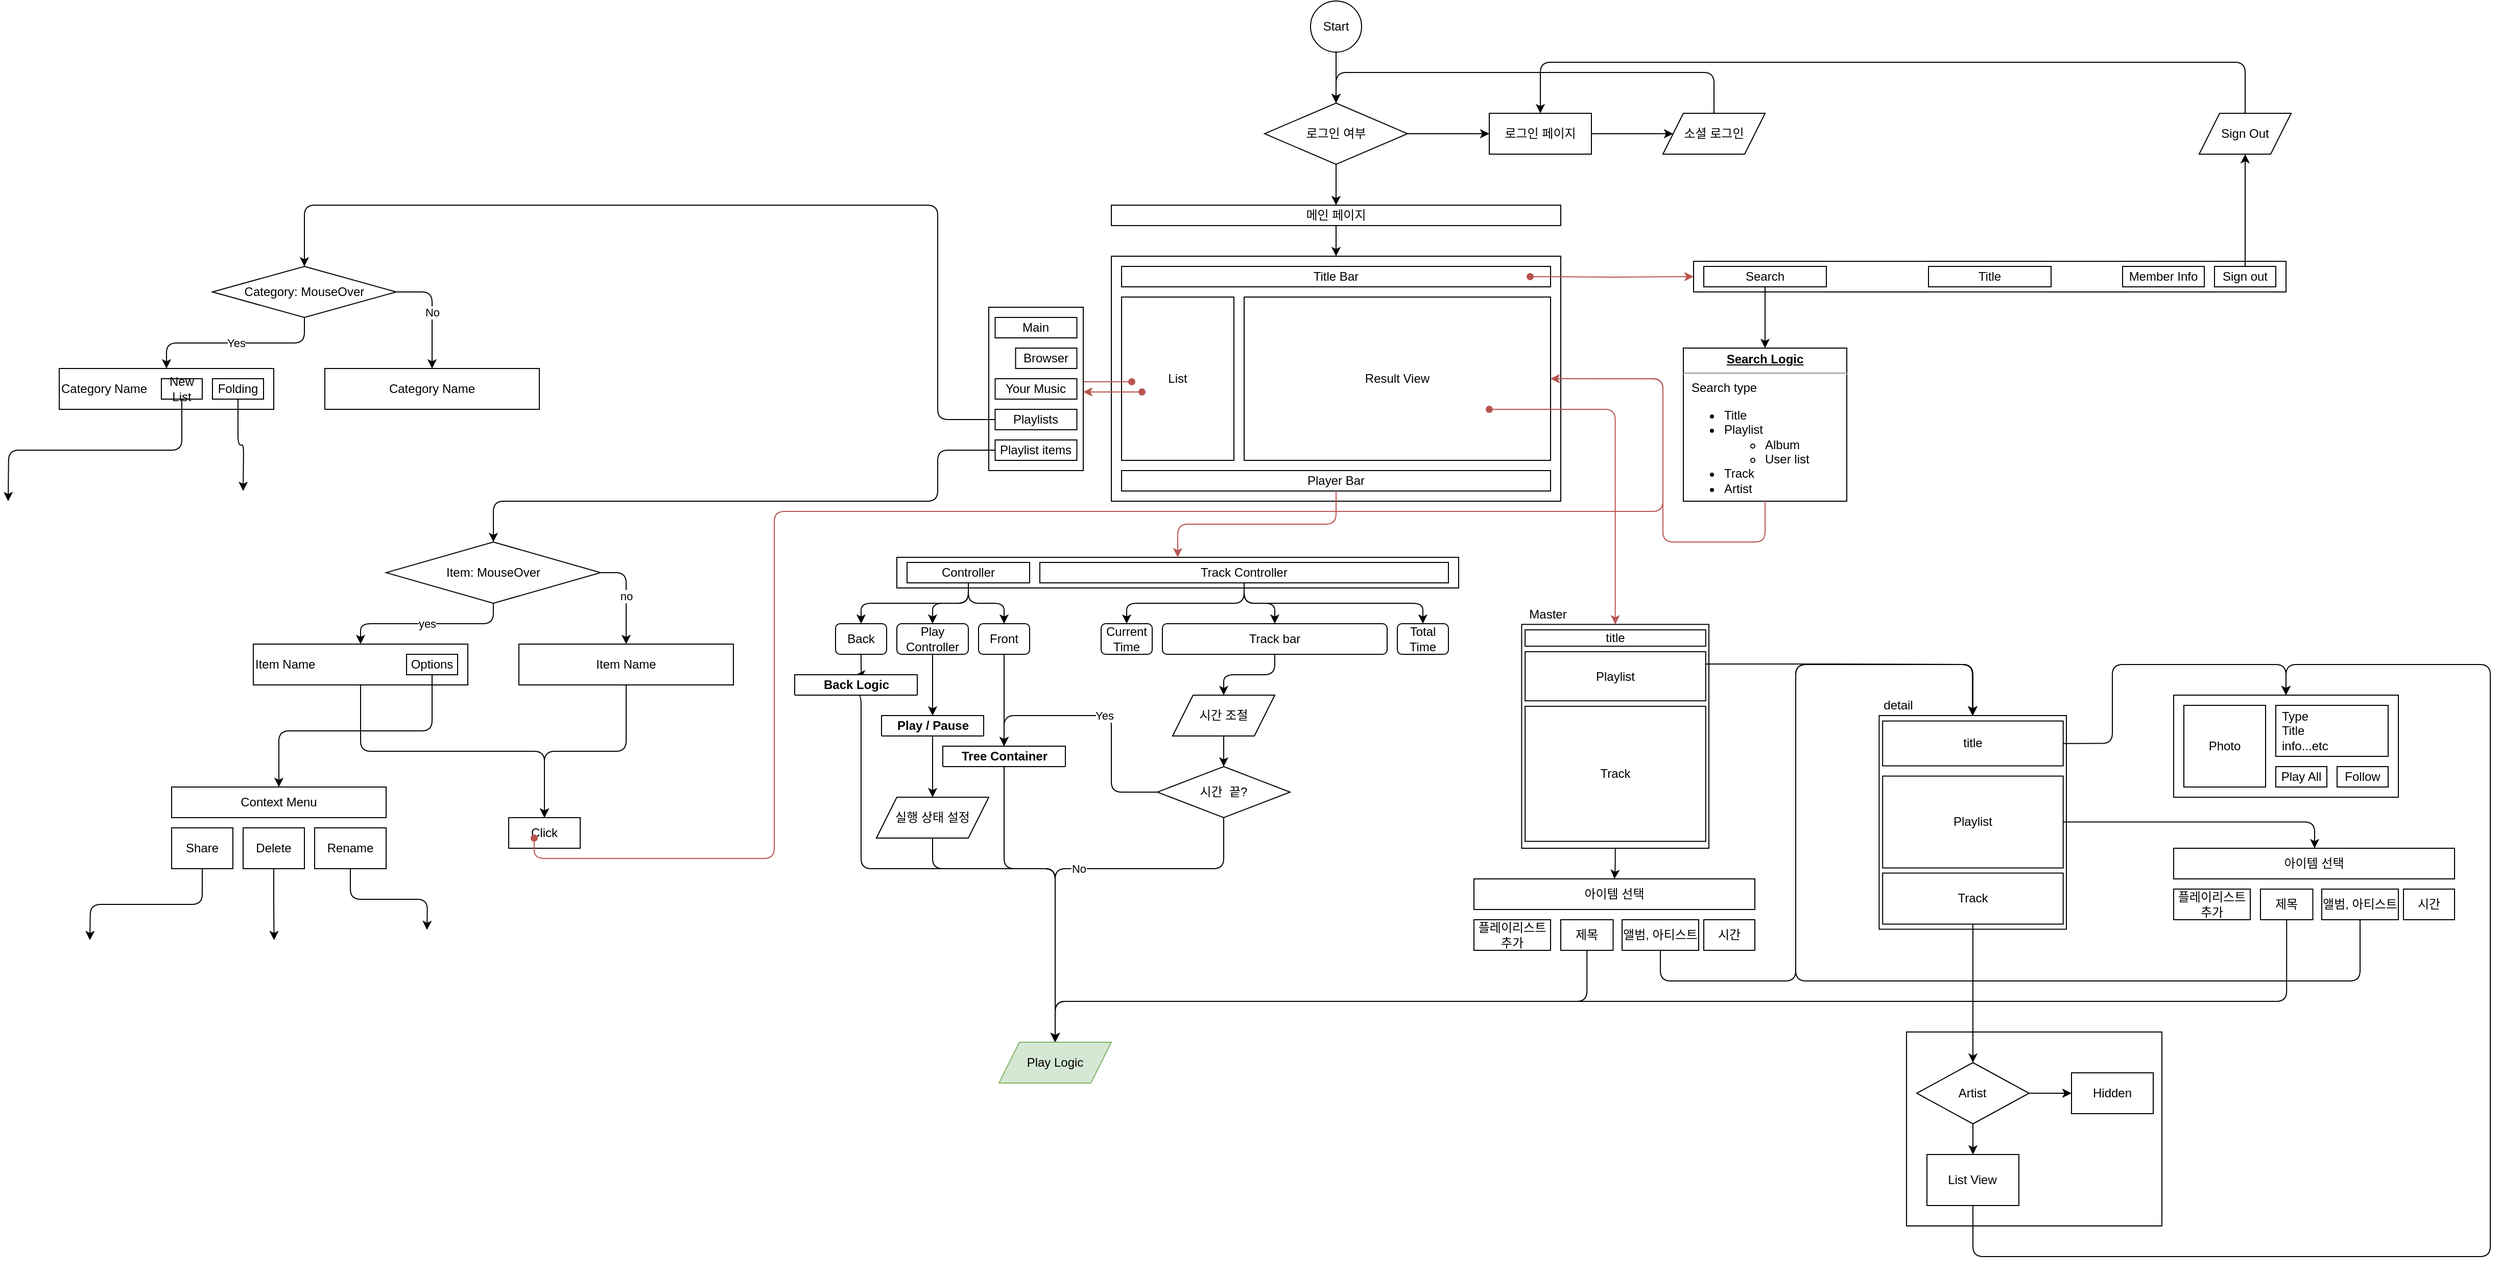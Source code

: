 <mxfile version="14.4.7" type="device"><diagram id="JPXVXQhIoLzRGJiNxMO3" name="Page-1"><mxGraphModel dx="2626" dy="825" grid="1" gridSize="10" guides="1" tooltips="1" connect="1" arrows="1" fold="1" page="1" pageScale="1" pageWidth="1200" pageHeight="1600" math="0" shadow="0"><root><mxCell id="0"/><mxCell id="1" value="Base" style="locked=1;" parent="0"/><mxCell id="NRUyum9-wbXjrjiuYs28-4" style="edgeStyle=orthogonalEdgeStyle;rounded=0;orthogonalLoop=1;jettySize=auto;html=1;exitX=0.5;exitY=1;exitDx=0;exitDy=0;" parent="1" source="NRUyum9-wbXjrjiuYs28-1" target="NRUyum9-wbXjrjiuYs28-3" edge="1"><mxGeometry relative="1" as="geometry"/></mxCell><mxCell id="NRUyum9-wbXjrjiuYs28-1" value="Start" style="ellipse;whiteSpace=wrap;html=1;aspect=fixed;" parent="1" vertex="1"><mxGeometry x="575" y="10" width="50" height="50" as="geometry"/></mxCell><mxCell id="NRUyum9-wbXjrjiuYs28-7" style="edgeStyle=orthogonalEdgeStyle;rounded=0;orthogonalLoop=1;jettySize=auto;html=1;exitX=1;exitY=0.5;exitDx=0;exitDy=0;" parent="1" source="NRUyum9-wbXjrjiuYs28-2" target="NRUyum9-wbXjrjiuYs28-9" edge="1"><mxGeometry relative="1" as="geometry"><mxPoint x="920" y="140.0" as="targetPoint"/></mxGeometry></mxCell><mxCell id="NRUyum9-wbXjrjiuYs28-2" value="로그인 페이지" style="rounded=0;whiteSpace=wrap;html=1;" parent="1" vertex="1"><mxGeometry x="750" y="120" width="100" height="40" as="geometry"/></mxCell><mxCell id="NRUyum9-wbXjrjiuYs28-5" style="edgeStyle=orthogonalEdgeStyle;rounded=0;orthogonalLoop=1;jettySize=auto;html=1;exitX=1;exitY=0.5;exitDx=0;exitDy=0;" parent="1" source="NRUyum9-wbXjrjiuYs28-3" target="NRUyum9-wbXjrjiuYs28-2" edge="1"><mxGeometry relative="1" as="geometry"/></mxCell><mxCell id="NRUyum9-wbXjrjiuYs28-12" style="edgeStyle=orthogonalEdgeStyle;rounded=0;orthogonalLoop=1;jettySize=auto;html=1;exitX=0.5;exitY=1;exitDx=0;exitDy=0;" parent="1" source="NRUyum9-wbXjrjiuYs28-3" target="NRUyum9-wbXjrjiuYs28-11" edge="1"><mxGeometry relative="1" as="geometry"/></mxCell><mxCell id="NRUyum9-wbXjrjiuYs28-3" value="로그인 여부" style="rhombus;whiteSpace=wrap;html=1;" parent="1" vertex="1"><mxGeometry x="530" y="110" width="140" height="60" as="geometry"/></mxCell><mxCell id="NRUyum9-wbXjrjiuYs28-10" style="edgeStyle=orthogonalEdgeStyle;orthogonalLoop=1;jettySize=auto;html=1;exitX=0.5;exitY=0;exitDx=0;exitDy=0;rounded=1;" parent="1" source="NRUyum9-wbXjrjiuYs28-9" target="NRUyum9-wbXjrjiuYs28-3" edge="1"><mxGeometry relative="1" as="geometry"><Array as="points"><mxPoint x="970" y="80"/><mxPoint x="600" y="80"/></Array></mxGeometry></mxCell><mxCell id="NRUyum9-wbXjrjiuYs28-9" value="소셜 로그인" style="shape=parallelogram;perimeter=parallelogramPerimeter;whiteSpace=wrap;html=1;fixedSize=1;" parent="1" vertex="1"><mxGeometry x="920" y="120" width="100" height="40" as="geometry"/></mxCell><mxCell id="NRUyum9-wbXjrjiuYs28-14" style="edgeStyle=orthogonalEdgeStyle;rounded=0;orthogonalLoop=1;jettySize=auto;html=1;exitX=0.5;exitY=1;exitDx=0;exitDy=0;" parent="1" source="NRUyum9-wbXjrjiuYs28-11" target="NRUyum9-wbXjrjiuYs28-13" edge="1"><mxGeometry relative="1" as="geometry"/></mxCell><mxCell id="NRUyum9-wbXjrjiuYs28-11" value="메인 페이지" style="whiteSpace=wrap;html=1;" parent="1" vertex="1"><mxGeometry x="380" y="210" width="440" height="20" as="geometry"/></mxCell><mxCell id="NRUyum9-wbXjrjiuYs28-21" value="" style="group" parent="1" vertex="1" connectable="0"><mxGeometry x="380" y="260" width="440" height="240" as="geometry"/></mxCell><mxCell id="NRUyum9-wbXjrjiuYs28-13" value="" style="whiteSpace=wrap;html=1;" parent="NRUyum9-wbXjrjiuYs28-21" vertex="1"><mxGeometry width="440" height="240" as="geometry"/></mxCell><mxCell id="NRUyum9-wbXjrjiuYs28-15" value="Title Bar" style="whiteSpace=wrap;html=1;" parent="NRUyum9-wbXjrjiuYs28-21" vertex="1"><mxGeometry x="10" y="10" width="420" height="20" as="geometry"/></mxCell><mxCell id="NRUyum9-wbXjrjiuYs28-17" value="List" style="whiteSpace=wrap;html=1;" parent="NRUyum9-wbXjrjiuYs28-21" vertex="1"><mxGeometry x="10" y="40" width="110" height="160" as="geometry"/></mxCell><mxCell id="NRUyum9-wbXjrjiuYs28-18" value="Result View" style="whiteSpace=wrap;html=1;" parent="NRUyum9-wbXjrjiuYs28-21" vertex="1"><mxGeometry x="130" y="40" width="300" height="160" as="geometry"/></mxCell><mxCell id="NRUyum9-wbXjrjiuYs28-19" value="Player Bar" style="whiteSpace=wrap;html=1;" parent="NRUyum9-wbXjrjiuYs28-21" vertex="1"><mxGeometry x="10" y="210" width="420" height="20" as="geometry"/></mxCell><mxCell id="NRUyum9-wbXjrjiuYs28-211" value="List" style="" parent="0"/><mxCell id="NRUyum9-wbXjrjiuYs28-217" style="edgeStyle=orthogonalEdgeStyle;rounded=1;orthogonalLoop=1;jettySize=auto;html=1;shadow=0;startArrow=oval;startFill=1;endArrow=classic;endFill=1;strokeWidth=1;fillColor=#f8cecc;strokeColor=#b85450;" parent="NRUyum9-wbXjrjiuYs28-211" edge="1"><mxGeometry relative="1" as="geometry"><mxPoint x="400" y="383" as="sourcePoint"/><mxPoint x="342.5" y="383" as="targetPoint"/><Array as="points"><mxPoint x="370" y="383"/><mxPoint x="370" y="383"/></Array></mxGeometry></mxCell><mxCell id="4E1-jeqxcHa7rF_L5M7_-38" style="edgeStyle=orthogonalEdgeStyle;rounded=1;orthogonalLoop=1;jettySize=auto;html=1;shadow=0;startArrow=oval;startFill=1;endArrow=classic;endFill=1;strokeWidth=1;fillColor=#f8cecc;strokeColor=#b85450;" edge="1" parent="NRUyum9-wbXjrjiuYs28-211" target="4E1-jeqxcHa7rF_L5M7_-40"><mxGeometry relative="1" as="geometry"><mxPoint x="410.0" y="393.0" as="sourcePoint"/><mxPoint x="350" y="392.509" as="targetPoint"/><Array as="points"><mxPoint x="380" y="393"/><mxPoint x="380" y="393"/></Array></mxGeometry></mxCell><mxCell id="4E1-jeqxcHa7rF_L5M7_-39" value="" style="group" vertex="1" connectable="0" parent="NRUyum9-wbXjrjiuYs28-211"><mxGeometry x="260" y="310" width="92.5" height="160" as="geometry"/></mxCell><mxCell id="4E1-jeqxcHa7rF_L5M7_-40" value="" style="whiteSpace=wrap;html=1;rounded=0;glass=0;labelBackgroundColor=none;sketch=0;align=center;rotation=0;" vertex="1" parent="4E1-jeqxcHa7rF_L5M7_-39"><mxGeometry width="92.5" height="160" as="geometry"/></mxCell><mxCell id="4E1-jeqxcHa7rF_L5M7_-41" value="Main" style="whiteSpace=wrap;html=1;rounded=0;glass=0;labelBackgroundColor=none;sketch=0;align=center;" vertex="1" parent="4E1-jeqxcHa7rF_L5M7_-39"><mxGeometry x="6.25" y="10" width="80" height="20" as="geometry"/></mxCell><mxCell id="4E1-jeqxcHa7rF_L5M7_-42" value="Browser" style="whiteSpace=wrap;html=1;rounded=0;glass=0;labelBackgroundColor=none;sketch=0;align=center;" vertex="1" parent="4E1-jeqxcHa7rF_L5M7_-39"><mxGeometry x="26.25" y="40" width="60" height="20" as="geometry"/></mxCell><mxCell id="4E1-jeqxcHa7rF_L5M7_-43" value="Your Music" style="whiteSpace=wrap;html=1;rounded=0;glass=0;labelBackgroundColor=none;sketch=0;align=center;" vertex="1" parent="4E1-jeqxcHa7rF_L5M7_-39"><mxGeometry x="6.25" y="70" width="80" height="20" as="geometry"/></mxCell><mxCell id="4E1-jeqxcHa7rF_L5M7_-44" value="Playlists" style="whiteSpace=wrap;html=1;rounded=0;glass=0;labelBackgroundColor=none;sketch=0;align=center;" vertex="1" parent="4E1-jeqxcHa7rF_L5M7_-39"><mxGeometry x="6.25" y="100" width="80" height="20" as="geometry"/></mxCell><mxCell id="4E1-jeqxcHa7rF_L5M7_-45" value="Playlist items" style="whiteSpace=wrap;html=1;rounded=0;glass=0;labelBackgroundColor=none;sketch=0;align=center;" vertex="1" parent="4E1-jeqxcHa7rF_L5M7_-39"><mxGeometry x="6.25" y="130" width="80" height="20" as="geometry"/></mxCell><mxCell id="4E1-jeqxcHa7rF_L5M7_-46" value="No" style="edgeStyle=orthogonalEdgeStyle;rounded=1;orthogonalLoop=1;jettySize=auto;html=1;exitX=1;exitY=0.5;exitDx=0;exitDy=0;" edge="1" parent="NRUyum9-wbXjrjiuYs28-211" source="4E1-jeqxcHa7rF_L5M7_-48" target="4E1-jeqxcHa7rF_L5M7_-51"><mxGeometry relative="1" as="geometry"/></mxCell><mxCell id="4E1-jeqxcHa7rF_L5M7_-47" value="Yes" style="edgeStyle=orthogonalEdgeStyle;rounded=1;orthogonalLoop=1;jettySize=auto;html=1;exitX=0.5;exitY=1;exitDx=0;exitDy=0;" edge="1" parent="NRUyum9-wbXjrjiuYs28-211" source="4E1-jeqxcHa7rF_L5M7_-48" target="4E1-jeqxcHa7rF_L5M7_-50"><mxGeometry relative="1" as="geometry"/></mxCell><mxCell id="4E1-jeqxcHa7rF_L5M7_-48" value="Category: MouseOver" style="rhombus;whiteSpace=wrap;html=1;" vertex="1" parent="NRUyum9-wbXjrjiuYs28-211"><mxGeometry x="-500" y="270" width="180" height="50" as="geometry"/></mxCell><mxCell id="4E1-jeqxcHa7rF_L5M7_-49" style="edgeStyle=orthogonalEdgeStyle;rounded=1;orthogonalLoop=1;jettySize=auto;html=1;exitX=0;exitY=0.5;exitDx=0;exitDy=0;entryX=0.5;entryY=0;entryDx=0;entryDy=0;" edge="1" parent="NRUyum9-wbXjrjiuYs28-211" source="4E1-jeqxcHa7rF_L5M7_-44" target="4E1-jeqxcHa7rF_L5M7_-48"><mxGeometry relative="1" as="geometry"><Array as="points"><mxPoint x="210" y="420"/><mxPoint x="210" y="210"/><mxPoint x="-410" y="210"/></Array></mxGeometry></mxCell><mxCell id="4E1-jeqxcHa7rF_L5M7_-50" value="Category Name" style="rounded=0;whiteSpace=wrap;html=1;align=left;" vertex="1" parent="NRUyum9-wbXjrjiuYs28-211"><mxGeometry x="-650" y="370" width="210" height="40" as="geometry"/></mxCell><mxCell id="4E1-jeqxcHa7rF_L5M7_-51" value="&lt;span style=&quot;text-align: left&quot;&gt;Category Name&lt;/span&gt;" style="rounded=0;whiteSpace=wrap;html=1;" vertex="1" parent="NRUyum9-wbXjrjiuYs28-211"><mxGeometry x="-390" y="370" width="210" height="40" as="geometry"/></mxCell><mxCell id="4E1-jeqxcHa7rF_L5M7_-52" style="edgeStyle=orthogonalEdgeStyle;rounded=1;orthogonalLoop=1;jettySize=auto;html=1;exitX=0.5;exitY=1;exitDx=0;exitDy=0;" edge="1" parent="NRUyum9-wbXjrjiuYs28-211" source="4E1-jeqxcHa7rF_L5M7_-53"><mxGeometry relative="1" as="geometry"><mxPoint x="-470" y="490" as="targetPoint"/></mxGeometry></mxCell><mxCell id="4E1-jeqxcHa7rF_L5M7_-53" value="Folding" style="whiteSpace=wrap;html=1;" vertex="1" parent="NRUyum9-wbXjrjiuYs28-211"><mxGeometry x="-500" y="380" width="50" height="20" as="geometry"/></mxCell><mxCell id="4E1-jeqxcHa7rF_L5M7_-54" style="edgeStyle=orthogonalEdgeStyle;rounded=1;orthogonalLoop=1;jettySize=auto;html=1;exitX=0;exitY=0.5;exitDx=0;exitDy=0;entryX=0.5;entryY=0;entryDx=0;entryDy=0;" edge="1" parent="NRUyum9-wbXjrjiuYs28-211" source="4E1-jeqxcHa7rF_L5M7_-45" target="4E1-jeqxcHa7rF_L5M7_-57"><mxGeometry relative="1" as="geometry"><mxPoint x="-270" y="520" as="targetPoint"/><Array as="points"><mxPoint x="210" y="450"/><mxPoint x="210" y="500"/><mxPoint x="-225" y="500"/></Array></mxGeometry></mxCell><mxCell id="4E1-jeqxcHa7rF_L5M7_-55" value="yes" style="edgeStyle=orthogonalEdgeStyle;rounded=1;orthogonalLoop=1;jettySize=auto;html=1;exitX=0.5;exitY=1;exitDx=0;exitDy=0;" edge="1" parent="NRUyum9-wbXjrjiuYs28-211" source="4E1-jeqxcHa7rF_L5M7_-57" target="4E1-jeqxcHa7rF_L5M7_-59"><mxGeometry relative="1" as="geometry"/></mxCell><mxCell id="4E1-jeqxcHa7rF_L5M7_-56" value="no" style="edgeStyle=orthogonalEdgeStyle;rounded=1;orthogonalLoop=1;jettySize=auto;html=1;exitX=1;exitY=0.5;exitDx=0;exitDy=0;" edge="1" parent="NRUyum9-wbXjrjiuYs28-211" source="4E1-jeqxcHa7rF_L5M7_-57" target="4E1-jeqxcHa7rF_L5M7_-61"><mxGeometry relative="1" as="geometry"/></mxCell><mxCell id="4E1-jeqxcHa7rF_L5M7_-57" value="&lt;span&gt;Item: MouseOver&lt;/span&gt;" style="rhombus;whiteSpace=wrap;html=1;align=center;" vertex="1" parent="NRUyum9-wbXjrjiuYs28-211"><mxGeometry x="-330" y="540" width="210" height="60" as="geometry"/></mxCell><mxCell id="4E1-jeqxcHa7rF_L5M7_-58" style="edgeStyle=orthogonalEdgeStyle;rounded=1;orthogonalLoop=1;jettySize=auto;html=1;exitX=0.5;exitY=1;exitDx=0;exitDy=0;" edge="1" parent="NRUyum9-wbXjrjiuYs28-211" source="4E1-jeqxcHa7rF_L5M7_-59" target="4E1-jeqxcHa7rF_L5M7_-64"><mxGeometry relative="1" as="geometry"/></mxCell><mxCell id="4E1-jeqxcHa7rF_L5M7_-59" value="Item Name" style="rounded=0;whiteSpace=wrap;html=1;align=left;" vertex="1" parent="NRUyum9-wbXjrjiuYs28-211"><mxGeometry x="-460" y="640" width="210" height="40" as="geometry"/></mxCell><mxCell id="4E1-jeqxcHa7rF_L5M7_-60" style="edgeStyle=orthogonalEdgeStyle;rounded=1;orthogonalLoop=1;jettySize=auto;html=1;exitX=0.5;exitY=1;exitDx=0;exitDy=0;" edge="1" parent="NRUyum9-wbXjrjiuYs28-211" source="4E1-jeqxcHa7rF_L5M7_-61" target="4E1-jeqxcHa7rF_L5M7_-64"><mxGeometry relative="1" as="geometry"/></mxCell><mxCell id="4E1-jeqxcHa7rF_L5M7_-61" value="&lt;span style=&quot;text-align: left&quot;&gt;Item Name&lt;/span&gt;" style="rounded=0;whiteSpace=wrap;html=1;" vertex="1" parent="NRUyum9-wbXjrjiuYs28-211"><mxGeometry x="-200" y="640" width="210" height="40" as="geometry"/></mxCell><mxCell id="4E1-jeqxcHa7rF_L5M7_-62" style="edgeStyle=orthogonalEdgeStyle;rounded=1;orthogonalLoop=1;jettySize=auto;html=1;exitX=0.5;exitY=1;exitDx=0;exitDy=0;" edge="1" parent="NRUyum9-wbXjrjiuYs28-211" source="4E1-jeqxcHa7rF_L5M7_-63" target="4E1-jeqxcHa7rF_L5M7_-65"><mxGeometry relative="1" as="geometry"><mxPoint x="-440" y="770" as="targetPoint"/></mxGeometry></mxCell><mxCell id="4E1-jeqxcHa7rF_L5M7_-63" value="Options" style="whiteSpace=wrap;html=1;" vertex="1" parent="NRUyum9-wbXjrjiuYs28-211"><mxGeometry x="-310" y="650" width="50" height="20" as="geometry"/></mxCell><mxCell id="4E1-jeqxcHa7rF_L5M7_-64" value="Click" style="whiteSpace=wrap;html=1;align=center;" vertex="1" parent="NRUyum9-wbXjrjiuYs28-211"><mxGeometry x="-210" y="810" width="70" height="30" as="geometry"/></mxCell><mxCell id="4E1-jeqxcHa7rF_L5M7_-65" value="Context Menu" style="whiteSpace=wrap;html=1;align=center;" vertex="1" parent="NRUyum9-wbXjrjiuYs28-211"><mxGeometry x="-540" y="780" width="210" height="30" as="geometry"/></mxCell><mxCell id="4E1-jeqxcHa7rF_L5M7_-66" style="edgeStyle=orthogonalEdgeStyle;rounded=1;orthogonalLoop=1;jettySize=auto;html=1;exitX=0.5;exitY=1;exitDx=0;exitDy=0;" edge="1" parent="NRUyum9-wbXjrjiuYs28-211" source="4E1-jeqxcHa7rF_L5M7_-67"><mxGeometry relative="1" as="geometry"><mxPoint x="-620" y="930" as="targetPoint"/></mxGeometry></mxCell><mxCell id="4E1-jeqxcHa7rF_L5M7_-67" value="Share" style="whiteSpace=wrap;html=1;align=center;" vertex="1" parent="NRUyum9-wbXjrjiuYs28-211"><mxGeometry x="-540" y="820" width="60" height="40" as="geometry"/></mxCell><mxCell id="4E1-jeqxcHa7rF_L5M7_-68" style="edgeStyle=orthogonalEdgeStyle;rounded=1;orthogonalLoop=1;jettySize=auto;html=1;exitX=0.5;exitY=1;exitDx=0;exitDy=0;" edge="1" parent="NRUyum9-wbXjrjiuYs28-211" source="4E1-jeqxcHa7rF_L5M7_-69"><mxGeometry relative="1" as="geometry"><mxPoint x="-439.667" y="930" as="targetPoint"/></mxGeometry></mxCell><mxCell id="4E1-jeqxcHa7rF_L5M7_-69" value="Delete" style="whiteSpace=wrap;html=1;align=center;" vertex="1" parent="NRUyum9-wbXjrjiuYs28-211"><mxGeometry x="-470" y="820" width="60" height="40" as="geometry"/></mxCell><mxCell id="4E1-jeqxcHa7rF_L5M7_-70" style="edgeStyle=orthogonalEdgeStyle;rounded=1;orthogonalLoop=1;jettySize=auto;html=1;exitX=0.5;exitY=1;exitDx=0;exitDy=0;" edge="1" parent="NRUyum9-wbXjrjiuYs28-211" source="4E1-jeqxcHa7rF_L5M7_-71"><mxGeometry relative="1" as="geometry"><mxPoint x="-290.0" y="920" as="targetPoint"/></mxGeometry></mxCell><mxCell id="4E1-jeqxcHa7rF_L5M7_-71" value="Rename" style="whiteSpace=wrap;html=1;align=center;" vertex="1" parent="NRUyum9-wbXjrjiuYs28-211"><mxGeometry x="-400" y="820" width="70" height="40" as="geometry"/></mxCell><mxCell id="4E1-jeqxcHa7rF_L5M7_-72" style="edgeStyle=orthogonalEdgeStyle;rounded=1;orthogonalLoop=1;jettySize=auto;html=1;exitX=0.5;exitY=1;exitDx=0;exitDy=0;" edge="1" parent="NRUyum9-wbXjrjiuYs28-211" source="4E1-jeqxcHa7rF_L5M7_-73"><mxGeometry relative="1" as="geometry"><mxPoint x="-700" y="500" as="targetPoint"/></mxGeometry></mxCell><mxCell id="4E1-jeqxcHa7rF_L5M7_-73" value="New List" style="whiteSpace=wrap;html=1;align=center;" vertex="1" parent="NRUyum9-wbXjrjiuYs28-211"><mxGeometry x="-550" y="380" width="40" height="20" as="geometry"/></mxCell><mxCell id="4E1-jeqxcHa7rF_L5M7_-74" style="edgeStyle=orthogonalEdgeStyle;rounded=1;orthogonalLoop=1;jettySize=auto;html=1;shadow=0;startArrow=oval;startFill=1;endArrow=classic;endFill=1;strokeWidth=1;fillColor=#f8cecc;strokeColor=#b85450;" edge="1" parent="NRUyum9-wbXjrjiuYs28-211"><mxGeometry relative="1" as="geometry"><Array as="points"><mxPoint x="-185" y="850"/><mxPoint x="50" y="850"/><mxPoint x="50" y="510"/><mxPoint x="920" y="510"/><mxPoint x="920" y="380"/></Array><mxPoint x="-185.059" y="830" as="sourcePoint"/><mxPoint x="810" y="380.059" as="targetPoint"/></mxGeometry></mxCell><mxCell id="NRUyum9-wbXjrjiuYs28-20" value="Title Bar" style="locked=1;" parent="0"/><mxCell id="NRUyum9-wbXjrjiuYs28-26" value="" style="edgeStyle=orthogonalEdgeStyle;rounded=0;orthogonalLoop=1;jettySize=auto;html=1;exitX=1;exitY=0.5;exitDx=0;exitDy=0;fillColor=#f8cecc;strokeColor=#b85450;startArrow=oval;startFill=1;shadow=0;" parent="NRUyum9-wbXjrjiuYs28-20" target="NRUyum9-wbXjrjiuYs28-27" edge="1"><mxGeometry relative="1" as="geometry"><mxPoint x="950" y="280" as="targetPoint"/><mxPoint x="790" y="280" as="sourcePoint"/></mxGeometry></mxCell><mxCell id="NRUyum9-wbXjrjiuYs28-27" value="" style="whiteSpace=wrap;html=1;" parent="NRUyum9-wbXjrjiuYs28-20" vertex="1"><mxGeometry x="950" y="265" width="580" height="30" as="geometry"/></mxCell><mxCell id="NRUyum9-wbXjrjiuYs28-38" style="edgeStyle=orthogonalEdgeStyle;rounded=0;orthogonalLoop=1;jettySize=auto;html=1;exitX=0.5;exitY=1;exitDx=0;exitDy=0;shadow=0;startArrow=none;startFill=0;endArrow=classic;endFill=1;" parent="NRUyum9-wbXjrjiuYs28-20" source="NRUyum9-wbXjrjiuYs28-28" target="NRUyum9-wbXjrjiuYs28-53" edge="1"><mxGeometry relative="1" as="geometry"><mxPoint x="1065.034" y="350" as="targetPoint"/></mxGeometry></mxCell><mxCell id="NRUyum9-wbXjrjiuYs28-28" value="Search" style="whiteSpace=wrap;html=1;" parent="NRUyum9-wbXjrjiuYs28-20" vertex="1"><mxGeometry x="960" y="270" width="120" height="20" as="geometry"/></mxCell><mxCell id="NRUyum9-wbXjrjiuYs28-29" value="Title" style="whiteSpace=wrap;html=1;" parent="NRUyum9-wbXjrjiuYs28-20" vertex="1"><mxGeometry x="1180" y="270" width="120" height="20" as="geometry"/></mxCell><mxCell id="NRUyum9-wbXjrjiuYs28-30" value="Member Info" style="whiteSpace=wrap;html=1;" parent="NRUyum9-wbXjrjiuYs28-20" vertex="1"><mxGeometry x="1370" y="270" width="80" height="20" as="geometry"/></mxCell><mxCell id="NRUyum9-wbXjrjiuYs28-34" style="edgeStyle=orthogonalEdgeStyle;rounded=0;orthogonalLoop=1;jettySize=auto;html=1;exitX=0.5;exitY=0;exitDx=0;exitDy=0;" parent="NRUyum9-wbXjrjiuYs28-20" source="NRUyum9-wbXjrjiuYs28-31" target="NRUyum9-wbXjrjiuYs28-33" edge="1"><mxGeometry relative="1" as="geometry"/></mxCell><mxCell id="NRUyum9-wbXjrjiuYs28-31" value="Sign out" style="whiteSpace=wrap;html=1;" parent="NRUyum9-wbXjrjiuYs28-20" vertex="1"><mxGeometry x="1460" y="270" width="60" height="20" as="geometry"/></mxCell><mxCell id="NRUyum9-wbXjrjiuYs28-210" style="edgeStyle=orthogonalEdgeStyle;rounded=1;orthogonalLoop=1;jettySize=auto;html=1;exitX=0.5;exitY=0;exitDx=0;exitDy=0;shadow=0;startArrow=none;startFill=0;endArrow=classic;endFill=1;strokeWidth=1;" parent="NRUyum9-wbXjrjiuYs28-20" source="NRUyum9-wbXjrjiuYs28-33" target="NRUyum9-wbXjrjiuYs28-2" edge="1"><mxGeometry relative="1" as="geometry"><Array as="points"><mxPoint x="1490" y="70"/><mxPoint x="800" y="70"/></Array></mxGeometry></mxCell><mxCell id="NRUyum9-wbXjrjiuYs28-33" value="Sign Out" style="shape=parallelogram;perimeter=parallelogramPerimeter;whiteSpace=wrap;html=1;fixedSize=1;" parent="NRUyum9-wbXjrjiuYs28-20" vertex="1"><mxGeometry x="1445" y="120" width="90" height="40" as="geometry"/></mxCell><mxCell id="NRUyum9-wbXjrjiuYs28-53" value="&lt;p style=&quot;margin: 0px ; margin-top: 4px ; text-align: center ; text-decoration: underline&quot;&gt;&lt;b&gt;Search Logic&lt;/b&gt;&lt;/p&gt;&lt;hr&gt;&lt;p style=&quot;margin: 0px ; margin-left: 8px&quot;&gt;Search type&lt;/p&gt;&lt;p style=&quot;margin: 0px ; margin-left: 8px&quot;&gt;&lt;/p&gt;&lt;ul&gt;&lt;li&gt;Title&lt;/li&gt;&lt;li&gt;Playlist&lt;br&gt;&lt;/li&gt;&lt;ul&gt;&lt;li&gt;Album&lt;/li&gt;&lt;li&gt;User list&lt;/li&gt;&lt;/ul&gt;&lt;li&gt;Track&lt;br&gt;&lt;/li&gt;&lt;li&gt;Artist&lt;/li&gt;&lt;/ul&gt;&lt;p&gt;&lt;/p&gt;" style="verticalAlign=top;align=left;overflow=fill;fontSize=12;fontFamily=Helvetica;html=1;" parent="NRUyum9-wbXjrjiuYs28-20" vertex="1"><mxGeometry x="940" y="350" width="160" height="150" as="geometry"/></mxCell><mxCell id="NRUyum9-wbXjrjiuYs28-56" style="edgeStyle=orthogonalEdgeStyle;rounded=1;orthogonalLoop=1;jettySize=auto;html=1;shadow=0;startArrow=none;startFill=0;endArrow=classic;endFill=1;fillColor=#f8cecc;strokeColor=#b85450;strokeWidth=1;" parent="NRUyum9-wbXjrjiuYs28-20" source="NRUyum9-wbXjrjiuYs28-53" target="NRUyum9-wbXjrjiuYs28-18" edge="1"><mxGeometry relative="1" as="geometry"><mxPoint x="840.0" y="580" as="targetPoint"/><mxPoint x="1100" y="590" as="sourcePoint"/><Array as="points"><mxPoint x="1020" y="540"/><mxPoint x="920" y="540"/><mxPoint x="920" y="380"/></Array></mxGeometry></mxCell><mxCell id="NRUyum9-wbXjrjiuYs28-54" value="Result View" style="locked=1;" parent="0"/><mxCell id="NRUyum9-wbXjrjiuYs28-223" style="edgeStyle=orthogonalEdgeStyle;rounded=1;orthogonalLoop=1;jettySize=auto;html=1;shadow=0;startArrow=oval;startFill=1;endArrow=classic;endFill=1;strokeWidth=1;entryX=0.5;entryY=0;entryDx=0;entryDy=0;fillColor=#f8cecc;strokeColor=#b85450;" parent="NRUyum9-wbXjrjiuYs28-54" target="NRUyum9-wbXjrjiuYs28-222" edge="1"><mxGeometry relative="1" as="geometry"><mxPoint x="980" y="570" as="targetPoint"/><mxPoint x="750" y="410" as="sourcePoint"/><Array as="points"><mxPoint x="873" y="410"/></Array></mxGeometry></mxCell><mxCell id="NRUyum9-wbXjrjiuYs28-225" value="" style="group" parent="NRUyum9-wbXjrjiuYs28-54" vertex="1" connectable="0"><mxGeometry x="780" y="610" width="185" height="230" as="geometry"/></mxCell><mxCell id="NRUyum9-wbXjrjiuYs28-222" value="" style="whiteSpace=wrap;html=1;rounded=0;glass=0;labelBackgroundColor=none;sketch=0;align=center;" parent="NRUyum9-wbXjrjiuYs28-225" vertex="1"><mxGeometry x="1.697" y="10.698" width="183.303" height="219.302" as="geometry"/></mxCell><mxCell id="NRUyum9-wbXjrjiuYs28-224" value="Master" style="text;html=1;align=center;verticalAlign=middle;resizable=0;points=[];autosize=1;" parent="NRUyum9-wbXjrjiuYs28-225" vertex="1"><mxGeometry x="1.7" y="-9.3" width="50" height="20" as="geometry"/></mxCell><mxCell id="NRUyum9-wbXjrjiuYs28-227" value="title" style="whiteSpace=wrap;html=1;rounded=0;glass=0;labelBackgroundColor=none;sketch=0;align=center;" parent="NRUyum9-wbXjrjiuYs28-225" vertex="1"><mxGeometry x="5.092" y="16.046" width="176.772" height="16.046" as="geometry"/></mxCell><mxCell id="NRUyum9-wbXjrjiuYs28-228" value="Playlist" style="whiteSpace=wrap;html=1;rounded=0;glass=0;labelBackgroundColor=none;sketch=0;align=center;" parent="NRUyum9-wbXjrjiuYs28-225" vertex="1"><mxGeometry x="5.092" y="37.443" width="176.772" height="48.138" as="geometry"/></mxCell><mxCell id="NRUyum9-wbXjrjiuYs28-229" value="Track" style="whiteSpace=wrap;html=1;rounded=0;glass=0;labelBackgroundColor=none;sketch=0;align=center;" parent="NRUyum9-wbXjrjiuYs28-225" vertex="1"><mxGeometry x="5.092" y="90.931" width="176.772" height="132.304" as="geometry"/></mxCell><mxCell id="NRUyum9-wbXjrjiuYs28-231" value="" style="group" parent="NRUyum9-wbXjrjiuYs28-54" vertex="1" connectable="0"><mxGeometry x="1130" y="699.3" width="185" height="230" as="geometry"/></mxCell><mxCell id="NRUyum9-wbXjrjiuYs28-232" value="" style="whiteSpace=wrap;html=1;rounded=0;glass=0;labelBackgroundColor=none;sketch=0;align=center;" parent="NRUyum9-wbXjrjiuYs28-231" vertex="1"><mxGeometry x="1.7" y="10.7" width="183.3" height="209.3" as="geometry"/></mxCell><mxCell id="NRUyum9-wbXjrjiuYs28-233" value="detail" style="text;html=1;align=center;verticalAlign=middle;resizable=0;points=[];autosize=1;" parent="NRUyum9-wbXjrjiuYs28-231" vertex="1"><mxGeometry y="-9.3" width="40" height="20" as="geometry"/></mxCell><mxCell id="NRUyum9-wbXjrjiuYs28-234" value="title" style="whiteSpace=wrap;html=1;rounded=0;glass=0;labelBackgroundColor=none;sketch=0;align=center;" parent="NRUyum9-wbXjrjiuYs28-231" vertex="1"><mxGeometry x="5.09" y="16.05" width="176.77" height="43.95" as="geometry"/></mxCell><mxCell id="NRUyum9-wbXjrjiuYs28-235" value="Playlist" style="whiteSpace=wrap;html=1;rounded=0;glass=0;labelBackgroundColor=none;sketch=0;align=center;" parent="NRUyum9-wbXjrjiuYs28-231" vertex="1"><mxGeometry x="5.09" y="70" width="176.77" height="90" as="geometry"/></mxCell><mxCell id="NRUyum9-wbXjrjiuYs28-236" value="Track" style="whiteSpace=wrap;html=1;rounded=0;glass=0;labelBackgroundColor=none;sketch=0;align=center;" parent="NRUyum9-wbXjrjiuYs28-231" vertex="1"><mxGeometry x="5.09" y="165" width="176.77" height="50" as="geometry"/></mxCell><mxCell id="NRUyum9-wbXjrjiuYs28-237" style="edgeStyle=orthogonalEdgeStyle;rounded=1;orthogonalLoop=1;jettySize=auto;html=1;shadow=0;startArrow=none;startFill=0;endArrow=classic;endFill=1;strokeWidth=1;exitX=1;exitY=0.25;exitDx=0;exitDy=0;" parent="NRUyum9-wbXjrjiuYs28-54" source="NRUyum9-wbXjrjiuYs28-228" target="NRUyum9-wbXjrjiuYs28-232" edge="1"><mxGeometry relative="1" as="geometry"><mxPoint x="1040" y="680" as="sourcePoint"/><Array as="points"><mxPoint x="1070" y="660"/><mxPoint x="1313" y="660"/></Array></mxGeometry></mxCell><mxCell id="NRUyum9-wbXjrjiuYs28-247" style="edgeStyle=orthogonalEdgeStyle;rounded=1;orthogonalLoop=1;jettySize=auto;html=1;exitX=0.5;exitY=1;exitDx=0;exitDy=0;shadow=0;startArrow=none;startFill=0;endArrow=classic;endFill=1;strokeWidth=1;" parent="NRUyum9-wbXjrjiuYs28-54" source="NRUyum9-wbXjrjiuYs28-239" edge="1"><mxGeometry relative="1" as="geometry"><mxPoint x="872.571" y="900.143" as="targetPoint"/></mxGeometry></mxCell><mxCell id="NRUyum9-wbXjrjiuYs28-240" style="edgeStyle=orthogonalEdgeStyle;rounded=1;orthogonalLoop=1;jettySize=auto;html=1;exitX=0.5;exitY=1;exitDx=0;exitDy=0;shadow=0;startArrow=none;startFill=0;endArrow=classic;endFill=1;strokeWidth=1;" parent="NRUyum9-wbXjrjiuYs28-54" source="NRUyum9-wbXjrjiuYs28-222" target="NRUyum9-wbXjrjiuYs28-239" edge="1"><mxGeometry relative="1" as="geometry"/></mxCell><mxCell id="NRUyum9-wbXjrjiuYs28-246" style="edgeStyle=orthogonalEdgeStyle;rounded=1;orthogonalLoop=1;jettySize=auto;html=1;exitX=0.5;exitY=1;exitDx=0;exitDy=0;shadow=0;startArrow=none;startFill=0;endArrow=classic;endFill=1;strokeWidth=1;" parent="NRUyum9-wbXjrjiuYs28-54" source="NRUyum9-wbXjrjiuYs28-241" target="NRUyum9-wbXjrjiuYs28-197" edge="1"><mxGeometry relative="1" as="geometry"><Array as="points"><mxPoint x="846" y="990"/><mxPoint x="325" y="990"/></Array></mxGeometry></mxCell><mxCell id="NRUyum9-wbXjrjiuYs28-245" style="edgeStyle=orthogonalEdgeStyle;rounded=1;orthogonalLoop=1;jettySize=auto;html=1;exitX=0.5;exitY=1;exitDx=0;exitDy=0;shadow=0;startArrow=none;startFill=0;endArrow=classic;endFill=1;strokeWidth=1;" parent="NRUyum9-wbXjrjiuYs28-54" source="NRUyum9-wbXjrjiuYs28-243" target="NRUyum9-wbXjrjiuYs28-232" edge="1"><mxGeometry relative="1" as="geometry"><Array as="points"><mxPoint x="918" y="970"/><mxPoint x="1050" y="970"/><mxPoint x="1050" y="660"/><mxPoint x="1223" y="660"/></Array></mxGeometry></mxCell><mxCell id="NRUyum9-wbXjrjiuYs28-248" value="" style="group" parent="NRUyum9-wbXjrjiuYs28-54" vertex="1" connectable="0"><mxGeometry x="735" y="870" width="275" height="70" as="geometry"/></mxCell><mxCell id="NRUyum9-wbXjrjiuYs28-239" value="아이템 선택" style="whiteSpace=wrap;html=1;rounded=0;glass=0;labelBackgroundColor=none;sketch=0;align=center;" parent="NRUyum9-wbXjrjiuYs28-248" vertex="1"><mxGeometry width="275" height="30" as="geometry"/></mxCell><mxCell id="NRUyum9-wbXjrjiuYs28-241" value="제목" style="whiteSpace=wrap;html=1;rounded=0;glass=0;labelBackgroundColor=none;sketch=0;align=center;" parent="NRUyum9-wbXjrjiuYs28-248" vertex="1"><mxGeometry x="85" y="40" width="51.25" height="30" as="geometry"/></mxCell><mxCell id="NRUyum9-wbXjrjiuYs28-243" value="앨범, 아티스트" style="whiteSpace=wrap;html=1;rounded=0;glass=0;labelBackgroundColor=none;sketch=0;align=center;" parent="NRUyum9-wbXjrjiuYs28-248" vertex="1"><mxGeometry x="145" y="40" width="75" height="30" as="geometry"/></mxCell><mxCell id="NRUyum9-wbXjrjiuYs28-244" value="플레이리스트 추가" style="whiteSpace=wrap;html=1;rounded=0;glass=0;labelBackgroundColor=none;sketch=0;align=center;" parent="NRUyum9-wbXjrjiuYs28-248" vertex="1"><mxGeometry y="40" width="75" height="30" as="geometry"/></mxCell><mxCell id="NRUyum9-wbXjrjiuYs28-258" value="시간" style="whiteSpace=wrap;html=1;rounded=0;glass=0;labelBackgroundColor=none;sketch=0;align=center;" parent="NRUyum9-wbXjrjiuYs28-248" vertex="1"><mxGeometry x="225" y="40" width="50" height="30" as="geometry"/></mxCell><mxCell id="NRUyum9-wbXjrjiuYs28-254" value="" style="group" parent="NRUyum9-wbXjrjiuYs28-54" vertex="1" connectable="0"><mxGeometry x="1420" y="690" width="220" height="100" as="geometry"/></mxCell><mxCell id="NRUyum9-wbXjrjiuYs28-249" value="" style="whiteSpace=wrap;html=1;rounded=0;glass=0;labelBackgroundColor=none;sketch=0;align=center;" parent="NRUyum9-wbXjrjiuYs28-254" vertex="1"><mxGeometry width="220" height="100" as="geometry"/></mxCell><mxCell id="NRUyum9-wbXjrjiuYs28-250" value="Photo" style="whiteSpace=wrap;html=1;rounded=0;glass=0;labelBackgroundColor=none;sketch=0;align=center;" parent="NRUyum9-wbXjrjiuYs28-254" vertex="1"><mxGeometry x="10" y="10" width="80" height="80" as="geometry"/></mxCell><mxCell id="NRUyum9-wbXjrjiuYs28-251" value="Type&lt;br&gt;Title&lt;br&gt;info...etc" style="whiteSpace=wrap;html=1;rounded=0;glass=0;labelBackgroundColor=none;sketch=0;align=left;spacingLeft=4;" parent="NRUyum9-wbXjrjiuYs28-254" vertex="1"><mxGeometry x="100" y="10" width="110" height="50" as="geometry"/></mxCell><mxCell id="NRUyum9-wbXjrjiuYs28-252" value="Play All" style="whiteSpace=wrap;html=1;rounded=0;glass=0;labelBackgroundColor=none;sketch=0;align=center;" parent="NRUyum9-wbXjrjiuYs28-254" vertex="1"><mxGeometry x="100" y="70" width="50" height="20" as="geometry"/></mxCell><mxCell id="NRUyum9-wbXjrjiuYs28-253" value="Follow" style="whiteSpace=wrap;html=1;rounded=0;glass=0;labelBackgroundColor=none;sketch=0;align=center;" parent="NRUyum9-wbXjrjiuYs28-254" vertex="1"><mxGeometry x="160" y="70" width="50" height="20" as="geometry"/></mxCell><mxCell id="NRUyum9-wbXjrjiuYs28-255" style="edgeStyle=orthogonalEdgeStyle;rounded=1;orthogonalLoop=1;jettySize=auto;html=1;exitX=1;exitY=0.5;exitDx=0;exitDy=0;shadow=0;startArrow=none;startFill=0;endArrow=classic;endFill=1;strokeWidth=1;" parent="NRUyum9-wbXjrjiuYs28-54" source="NRUyum9-wbXjrjiuYs28-234" target="NRUyum9-wbXjrjiuYs28-249" edge="1"><mxGeometry relative="1" as="geometry"><Array as="points"><mxPoint x="1360" y="737"/><mxPoint x="1360" y="660"/><mxPoint x="1530" y="660"/></Array></mxGeometry></mxCell><mxCell id="NRUyum9-wbXjrjiuYs28-257" style="edgeStyle=orthogonalEdgeStyle;rounded=1;orthogonalLoop=1;jettySize=auto;html=1;exitX=1;exitY=0.5;exitDx=0;exitDy=0;shadow=0;startArrow=none;startFill=0;endArrow=classic;endFill=1;strokeWidth=1;" parent="NRUyum9-wbXjrjiuYs28-54" source="NRUyum9-wbXjrjiuYs28-235" target="NRUyum9-wbXjrjiuYs28-260" edge="1"><mxGeometry relative="1" as="geometry"><mxPoint x="1420" y="814.276" as="targetPoint"/><Array as="points"><mxPoint x="1558" y="814"/></Array></mxGeometry></mxCell><mxCell id="NRUyum9-wbXjrjiuYs28-259" value="" style="group" parent="NRUyum9-wbXjrjiuYs28-54" vertex="1" connectable="0"><mxGeometry x="1420" y="840" width="275" height="70" as="geometry"/></mxCell><mxCell id="NRUyum9-wbXjrjiuYs28-260" value="아이템 선택" style="whiteSpace=wrap;html=1;rounded=0;glass=0;labelBackgroundColor=none;sketch=0;align=center;" parent="NRUyum9-wbXjrjiuYs28-259" vertex="1"><mxGeometry width="275" height="30" as="geometry"/></mxCell><mxCell id="NRUyum9-wbXjrjiuYs28-261" value="제목" style="whiteSpace=wrap;html=1;rounded=0;glass=0;labelBackgroundColor=none;sketch=0;align=center;" parent="NRUyum9-wbXjrjiuYs28-259" vertex="1"><mxGeometry x="85" y="40" width="51.25" height="30" as="geometry"/></mxCell><mxCell id="NRUyum9-wbXjrjiuYs28-262" value="앨범, 아티스트" style="whiteSpace=wrap;html=1;rounded=0;glass=0;labelBackgroundColor=none;sketch=0;align=center;" parent="NRUyum9-wbXjrjiuYs28-259" vertex="1"><mxGeometry x="145" y="40" width="75" height="30" as="geometry"/></mxCell><mxCell id="NRUyum9-wbXjrjiuYs28-263" value="플레이리스트 추가" style="whiteSpace=wrap;html=1;rounded=0;glass=0;labelBackgroundColor=none;sketch=0;align=center;" parent="NRUyum9-wbXjrjiuYs28-259" vertex="1"><mxGeometry y="40" width="75" height="30" as="geometry"/></mxCell><mxCell id="NRUyum9-wbXjrjiuYs28-264" value="시간" style="whiteSpace=wrap;html=1;rounded=0;glass=0;labelBackgroundColor=none;sketch=0;align=center;" parent="NRUyum9-wbXjrjiuYs28-259" vertex="1"><mxGeometry x="225" y="40" width="50" height="30" as="geometry"/></mxCell><mxCell id="NRUyum9-wbXjrjiuYs28-265" style="edgeStyle=orthogonalEdgeStyle;rounded=1;orthogonalLoop=1;jettySize=auto;html=1;exitX=0.5;exitY=1;exitDx=0;exitDy=0;shadow=0;startArrow=none;startFill=0;endArrow=classic;endFill=1;strokeWidth=1;" parent="NRUyum9-wbXjrjiuYs28-54" source="NRUyum9-wbXjrjiuYs28-261" target="NRUyum9-wbXjrjiuYs28-197" edge="1"><mxGeometry relative="1" as="geometry"><Array as="points"><mxPoint x="1531" y="990"/><mxPoint x="325" y="990"/></Array></mxGeometry></mxCell><mxCell id="NRUyum9-wbXjrjiuYs28-266" style="edgeStyle=orthogonalEdgeStyle;rounded=1;orthogonalLoop=1;jettySize=auto;html=1;exitX=0.5;exitY=1;exitDx=0;exitDy=0;entryX=0.5;entryY=0;entryDx=0;entryDy=0;shadow=0;startArrow=none;startFill=0;endArrow=classic;endFill=1;strokeWidth=1;" parent="NRUyum9-wbXjrjiuYs28-54" source="NRUyum9-wbXjrjiuYs28-262" target="NRUyum9-wbXjrjiuYs28-232" edge="1"><mxGeometry relative="1" as="geometry"><Array as="points"><mxPoint x="1603" y="970"/><mxPoint x="1050" y="970"/><mxPoint x="1050" y="660"/><mxPoint x="1223" y="660"/></Array></mxGeometry></mxCell><mxCell id="NRUyum9-wbXjrjiuYs28-270" value="" style="group" parent="NRUyum9-wbXjrjiuYs28-54" vertex="1" connectable="0"><mxGeometry x="1038.48" y="1020" width="370" height="240" as="geometry"/></mxCell><mxCell id="NRUyum9-wbXjrjiuYs28-267" value="" style="whiteSpace=wrap;html=1;rounded=0;glass=0;labelBackgroundColor=none;sketch=0;align=center;fillColor=none;" parent="NRUyum9-wbXjrjiuYs28-270" vertex="1"><mxGeometry x="120" width="250" height="190" as="geometry"/></mxCell><mxCell id="NRUyum9-wbXjrjiuYs28-273" style="edgeStyle=orthogonalEdgeStyle;rounded=1;orthogonalLoop=1;jettySize=auto;html=1;exitX=1;exitY=0.5;exitDx=0;exitDy=0;shadow=0;startArrow=none;startFill=0;endArrow=classic;endFill=1;strokeWidth=1;" parent="NRUyum9-wbXjrjiuYs28-270" source="NRUyum9-wbXjrjiuYs28-268" target="NRUyum9-wbXjrjiuYs28-272" edge="1"><mxGeometry relative="1" as="geometry"/></mxCell><mxCell id="NRUyum9-wbXjrjiuYs28-276" style="edgeStyle=orthogonalEdgeStyle;rounded=1;orthogonalLoop=1;jettySize=auto;html=1;exitX=0.5;exitY=1;exitDx=0;exitDy=0;shadow=0;startArrow=none;startFill=0;endArrow=classic;endFill=1;strokeWidth=1;" parent="NRUyum9-wbXjrjiuYs28-270" source="NRUyum9-wbXjrjiuYs28-268" target="NRUyum9-wbXjrjiuYs28-275" edge="1"><mxGeometry relative="1" as="geometry"/></mxCell><mxCell id="NRUyum9-wbXjrjiuYs28-268" value="Artist" style="rhombus;whiteSpace=wrap;html=1;rounded=0;glass=0;labelBackgroundColor=none;sketch=0;align=center;" parent="NRUyum9-wbXjrjiuYs28-270" vertex="1"><mxGeometry x="130" y="30" width="110" height="60" as="geometry"/></mxCell><mxCell id="NRUyum9-wbXjrjiuYs28-272" value="Hidden" style="whiteSpace=wrap;html=1;rounded=0;glass=0;labelBackgroundColor=none;sketch=0;align=center;" parent="NRUyum9-wbXjrjiuYs28-270" vertex="1"><mxGeometry x="281.52" y="40" width="80" height="40" as="geometry"/></mxCell><mxCell id="NRUyum9-wbXjrjiuYs28-275" value="List View" style="whiteSpace=wrap;html=1;rounded=0;glass=0;labelBackgroundColor=none;sketch=0;align=center;" parent="NRUyum9-wbXjrjiuYs28-270" vertex="1"><mxGeometry x="140" y="120" width="90" height="50" as="geometry"/></mxCell><mxCell id="NRUyum9-wbXjrjiuYs28-271" style="edgeStyle=orthogonalEdgeStyle;rounded=1;orthogonalLoop=1;jettySize=auto;html=1;exitX=0.5;exitY=1;exitDx=0;exitDy=0;shadow=0;startArrow=none;startFill=0;endArrow=classic;endFill=1;strokeWidth=1;" parent="NRUyum9-wbXjrjiuYs28-54" source="NRUyum9-wbXjrjiuYs28-236" target="NRUyum9-wbXjrjiuYs28-268" edge="1"><mxGeometry relative="1" as="geometry"/></mxCell><mxCell id="NRUyum9-wbXjrjiuYs28-277" style="edgeStyle=orthogonalEdgeStyle;rounded=1;orthogonalLoop=1;jettySize=auto;html=1;exitX=0.5;exitY=1;exitDx=0;exitDy=0;shadow=0;startArrow=none;startFill=0;endArrow=classic;endFill=1;strokeWidth=1;" parent="NRUyum9-wbXjrjiuYs28-54" source="NRUyum9-wbXjrjiuYs28-275" target="NRUyum9-wbXjrjiuYs28-249" edge="1"><mxGeometry relative="1" as="geometry"><Array as="points"><mxPoint x="1224" y="1240"/><mxPoint x="1730" y="1240"/><mxPoint x="1730" y="660"/><mxPoint x="1530" y="660"/></Array></mxGeometry></mxCell><mxCell id="NRUyum9-wbXjrjiuYs28-57" value="Player Bar" style="locked=1;" parent="0"/><mxCell id="NRUyum9-wbXjrjiuYs28-58" value="" style="whiteSpace=wrap;html=1;" parent="NRUyum9-wbXjrjiuYs28-57" vertex="1"><mxGeometry x="170" y="555" width="550" height="30" as="geometry"/></mxCell><mxCell id="NRUyum9-wbXjrjiuYs28-59" style="edgeStyle=orthogonalEdgeStyle;rounded=1;orthogonalLoop=1;jettySize=auto;html=1;exitX=0.5;exitY=1;exitDx=0;exitDy=0;shadow=0;startArrow=none;startFill=0;endArrow=classic;endFill=1;strokeWidth=1;fillColor=#f8cecc;strokeColor=#b85450;" parent="NRUyum9-wbXjrjiuYs28-57" source="NRUyum9-wbXjrjiuYs28-19" target="NRUyum9-wbXjrjiuYs28-58" edge="1"><mxGeometry relative="1" as="geometry"/></mxCell><mxCell id="NRUyum9-wbXjrjiuYs28-68" style="edgeStyle=orthogonalEdgeStyle;rounded=1;orthogonalLoop=1;jettySize=auto;html=1;exitX=0.5;exitY=1;exitDx=0;exitDy=0;shadow=0;startArrow=none;startFill=0;endArrow=classic;endFill=1;strokeWidth=1;" parent="NRUyum9-wbXjrjiuYs28-57" source="NRUyum9-wbXjrjiuYs28-60" target="NRUyum9-wbXjrjiuYs28-66" edge="1"><mxGeometry relative="1" as="geometry"/></mxCell><mxCell id="NRUyum9-wbXjrjiuYs28-69" style="edgeStyle=orthogonalEdgeStyle;rounded=1;orthogonalLoop=1;jettySize=auto;html=1;exitX=0.5;exitY=1;exitDx=0;exitDy=0;shadow=0;startArrow=none;startFill=0;endArrow=classic;endFill=1;strokeWidth=1;" parent="NRUyum9-wbXjrjiuYs28-57" source="NRUyum9-wbXjrjiuYs28-60" target="NRUyum9-wbXjrjiuYs28-65" edge="1"><mxGeometry relative="1" as="geometry"/></mxCell><mxCell id="NRUyum9-wbXjrjiuYs28-70" style="edgeStyle=orthogonalEdgeStyle;rounded=1;orthogonalLoop=1;jettySize=auto;html=1;exitX=0.5;exitY=1;exitDx=0;exitDy=0;shadow=0;startArrow=none;startFill=0;endArrow=classic;endFill=1;strokeWidth=1;" parent="NRUyum9-wbXjrjiuYs28-57" source="NRUyum9-wbXjrjiuYs28-60" target="NRUyum9-wbXjrjiuYs28-67" edge="1"><mxGeometry relative="1" as="geometry"/></mxCell><mxCell id="NRUyum9-wbXjrjiuYs28-60" value="Controller" style="whiteSpace=wrap;html=1;" parent="NRUyum9-wbXjrjiuYs28-57" vertex="1"><mxGeometry x="180" y="560" width="120" height="20" as="geometry"/></mxCell><mxCell id="NRUyum9-wbXjrjiuYs28-74" style="edgeStyle=orthogonalEdgeStyle;rounded=1;orthogonalLoop=1;jettySize=auto;html=1;exitX=0.5;exitY=1;exitDx=0;exitDy=0;shadow=0;startArrow=none;startFill=0;endArrow=classic;endFill=1;strokeWidth=1;" parent="NRUyum9-wbXjrjiuYs28-57" source="NRUyum9-wbXjrjiuYs28-62" target="NRUyum9-wbXjrjiuYs28-71" edge="1"><mxGeometry relative="1" as="geometry"/></mxCell><mxCell id="NRUyum9-wbXjrjiuYs28-75" style="edgeStyle=orthogonalEdgeStyle;rounded=1;orthogonalLoop=1;jettySize=auto;html=1;exitX=0.5;exitY=1;exitDx=0;exitDy=0;shadow=0;startArrow=none;startFill=0;endArrow=classic;endFill=1;strokeWidth=1;" parent="NRUyum9-wbXjrjiuYs28-57" source="NRUyum9-wbXjrjiuYs28-62" target="NRUyum9-wbXjrjiuYs28-72" edge="1"><mxGeometry relative="1" as="geometry"/></mxCell><mxCell id="NRUyum9-wbXjrjiuYs28-76" style="edgeStyle=orthogonalEdgeStyle;rounded=1;orthogonalLoop=1;jettySize=auto;html=1;exitX=0.5;exitY=1;exitDx=0;exitDy=0;shadow=0;startArrow=none;startFill=0;endArrow=classic;endFill=1;strokeWidth=1;" parent="NRUyum9-wbXjrjiuYs28-57" source="NRUyum9-wbXjrjiuYs28-62" target="NRUyum9-wbXjrjiuYs28-73" edge="1"><mxGeometry relative="1" as="geometry"/></mxCell><mxCell id="NRUyum9-wbXjrjiuYs28-62" value="Track Controller" style="whiteSpace=wrap;html=1;" parent="NRUyum9-wbXjrjiuYs28-57" vertex="1"><mxGeometry x="310" y="560" width="400" height="20" as="geometry"/></mxCell><mxCell id="NRUyum9-wbXjrjiuYs28-102" style="edgeStyle=orthogonalEdgeStyle;rounded=1;orthogonalLoop=1;jettySize=auto;html=1;exitX=0.5;exitY=1;exitDx=0;exitDy=0;shadow=0;startArrow=none;startFill=0;endArrow=classic;endFill=1;strokeWidth=1;" parent="NRUyum9-wbXjrjiuYs28-57" source="NRUyum9-wbXjrjiuYs28-65" target="NRUyum9-wbXjrjiuYs28-77" edge="1"><mxGeometry relative="1" as="geometry"/></mxCell><mxCell id="NRUyum9-wbXjrjiuYs28-65" value="Back" style="rounded=1;whiteSpace=wrap;html=1;" parent="NRUyum9-wbXjrjiuYs28-57" vertex="1"><mxGeometry x="110" y="620" width="50" height="30" as="geometry"/></mxCell><mxCell id="NRUyum9-wbXjrjiuYs28-146" style="edgeStyle=orthogonalEdgeStyle;rounded=1;orthogonalLoop=1;jettySize=auto;html=1;exitX=0.5;exitY=1;exitDx=0;exitDy=0;shadow=0;startArrow=none;startFill=0;endArrow=classic;endFill=1;strokeWidth=1;" parent="NRUyum9-wbXjrjiuYs28-57" source="NRUyum9-wbXjrjiuYs28-66" target="NRUyum9-wbXjrjiuYs28-135" edge="1"><mxGeometry relative="1" as="geometry"/></mxCell><mxCell id="NRUyum9-wbXjrjiuYs28-66" value="Play Controller" style="rounded=1;whiteSpace=wrap;html=1;" parent="NRUyum9-wbXjrjiuYs28-57" vertex="1"><mxGeometry x="170" y="620" width="70" height="30" as="geometry"/></mxCell><mxCell id="NRUyum9-wbXjrjiuYs28-157" style="edgeStyle=orthogonalEdgeStyle;rounded=1;orthogonalLoop=1;jettySize=auto;html=1;exitX=0.5;exitY=1;exitDx=0;exitDy=0;shadow=0;startArrow=none;startFill=0;endArrow=classic;endFill=1;strokeWidth=1;" parent="NRUyum9-wbXjrjiuYs28-57" source="NRUyum9-wbXjrjiuYs28-67" target="NRUyum9-wbXjrjiuYs28-139" edge="1"><mxGeometry relative="1" as="geometry"/></mxCell><mxCell id="NRUyum9-wbXjrjiuYs28-67" value="Front" style="rounded=1;whiteSpace=wrap;html=1;" parent="NRUyum9-wbXjrjiuYs28-57" vertex="1"><mxGeometry x="250" y="620" width="50" height="30" as="geometry"/></mxCell><mxCell id="NRUyum9-wbXjrjiuYs28-71" value="Current Time" style="rounded=1;whiteSpace=wrap;html=1;" parent="NRUyum9-wbXjrjiuYs28-57" vertex="1"><mxGeometry x="370" y="620" width="50" height="30" as="geometry"/></mxCell><mxCell id="NRUyum9-wbXjrjiuYs28-72" value="Total Time" style="rounded=1;whiteSpace=wrap;html=1;" parent="NRUyum9-wbXjrjiuYs28-57" vertex="1"><mxGeometry x="660" y="620" width="50" height="30" as="geometry"/></mxCell><mxCell id="NRUyum9-wbXjrjiuYs28-188" style="edgeStyle=orthogonalEdgeStyle;rounded=1;orthogonalLoop=1;jettySize=auto;html=1;exitX=0.5;exitY=1;exitDx=0;exitDy=0;shadow=0;startArrow=none;startFill=0;endArrow=classic;endFill=1;strokeWidth=1;" parent="NRUyum9-wbXjrjiuYs28-57" source="NRUyum9-wbXjrjiuYs28-73" target="NRUyum9-wbXjrjiuYs28-187" edge="1"><mxGeometry relative="1" as="geometry"/></mxCell><mxCell id="NRUyum9-wbXjrjiuYs28-73" value="Track bar" style="rounded=1;whiteSpace=wrap;html=1;" parent="NRUyum9-wbXjrjiuYs28-57" vertex="1"><mxGeometry x="430" y="620" width="220" height="30" as="geometry"/></mxCell><mxCell id="NRUyum9-wbXjrjiuYs28-203" style="edgeStyle=orthogonalEdgeStyle;rounded=1;orthogonalLoop=1;jettySize=auto;html=1;exitX=0.5;exitY=1;exitDx=0;exitDy=0;shadow=0;startArrow=none;startFill=0;endArrow=classic;endFill=1;strokeWidth=1;" parent="NRUyum9-wbXjrjiuYs28-57" source="NRUyum9-wbXjrjiuYs28-77" target="NRUyum9-wbXjrjiuYs28-197" edge="1"><mxGeometry relative="1" as="geometry"><Array as="points"><mxPoint x="135" y="860"/><mxPoint x="325" y="860"/></Array></mxGeometry></mxCell><mxCell id="NRUyum9-wbXjrjiuYs28-77" value="Back Logic" style="swimlane;html=1;startSize=20;horizontal=1;containerType=tree;" parent="NRUyum9-wbXjrjiuYs28-57" vertex="1" collapsed="1"><mxGeometry x="70" y="670" width="120" height="20" as="geometry"><mxRectangle x="-350" y="610" width="390" height="300" as="alternateBounds"/></mxGeometry></mxCell><mxCell id="NRUyum9-wbXjrjiuYs28-83" style="edgeStyle=orthogonalEdgeStyle;rounded=1;orthogonalLoop=1;jettySize=auto;html=1;exitX=0.5;exitY=0;exitDx=0;exitDy=0;entryX=0.217;entryY=0.063;entryDx=0;entryDy=0;entryPerimeter=0;shadow=0;startArrow=open;startFill=0;endArrow=none;endFill=0;strokeWidth=1;" parent="NRUyum9-wbXjrjiuYs28-77" source="NRUyum9-wbXjrjiuYs28-81" target="NRUyum9-wbXjrjiuYs28-77" edge="1"><mxGeometry relative="1" as="geometry"/></mxCell><mxCell id="NRUyum9-wbXjrjiuYs28-85" style="edgeStyle=orthogonalEdgeStyle;rounded=1;orthogonalLoop=1;jettySize=auto;html=1;exitX=1;exitY=0.5;exitDx=0;exitDy=0;shadow=0;startArrow=none;startFill=0;endArrow=openThin;endFill=0;strokeWidth=1;" parent="NRUyum9-wbXjrjiuYs28-77" source="NRUyum9-wbXjrjiuYs28-81" target="NRUyum9-wbXjrjiuYs28-84" edge="1"><mxGeometry relative="1" as="geometry"/></mxCell><mxCell id="NRUyum9-wbXjrjiuYs28-97" style="edgeStyle=orthogonalEdgeStyle;rounded=1;orthogonalLoop=1;jettySize=auto;html=1;exitX=0.5;exitY=1;exitDx=0;exitDy=0;shadow=0;startArrow=none;startFill=0;endArrow=openThin;endFill=0;strokeWidth=1;" parent="NRUyum9-wbXjrjiuYs28-77" source="NRUyum9-wbXjrjiuYs28-81" target="NRUyum9-wbXjrjiuYs28-96" edge="1"><mxGeometry relative="1" as="geometry"/></mxCell><mxCell id="NRUyum9-wbXjrjiuYs28-81" value="Current Time &amp;gt; 1s" style="rhombus;whiteSpace=wrap;html=1;rounded=0;glass=0;sketch=0;" parent="NRUyum9-wbXjrjiuYs28-77" vertex="1"><mxGeometry x="20" y="50" width="130" height="50" as="geometry"/></mxCell><mxCell id="NRUyum9-wbXjrjiuYs28-88" style="edgeStyle=orthogonalEdgeStyle;rounded=1;orthogonalLoop=1;jettySize=auto;html=1;exitX=0.5;exitY=1;exitDx=0;exitDy=0;shadow=0;startArrow=none;startFill=0;endArrow=openThin;endFill=0;strokeWidth=1;" parent="NRUyum9-wbXjrjiuYs28-77" source="NRUyum9-wbXjrjiuYs28-84" target="NRUyum9-wbXjrjiuYs28-87" edge="1"><mxGeometry relative="1" as="geometry"/></mxCell><mxCell id="NRUyum9-wbXjrjiuYs28-84" value="전 노래 가지고 오기" style="shape=parallelogram;perimeter=parallelogramPerimeter;whiteSpace=wrap;html=1;fixedSize=1;rounded=0;glass=0;sketch=0;" parent="NRUyum9-wbXjrjiuYs28-77" vertex="1"><mxGeometry x="170" y="57.5" width="150" height="35" as="geometry"/></mxCell><mxCell id="NRUyum9-wbXjrjiuYs28-100" style="edgeStyle=orthogonalEdgeStyle;rounded=1;orthogonalLoop=1;jettySize=auto;html=1;exitX=0.5;exitY=1;exitDx=0;exitDy=0;shadow=0;startArrow=none;startFill=0;endArrow=openThin;endFill=0;strokeWidth=1;" parent="NRUyum9-wbXjrjiuYs28-77" source="NRUyum9-wbXjrjiuYs28-87" target="NRUyum9-wbXjrjiuYs28-98" edge="1"><mxGeometry relative="1" as="geometry"/></mxCell><mxCell id="NRUyum9-wbXjrjiuYs28-87" value="이전 노래가 없다면?" style="whiteSpace=wrap;html=1;rounded=0;glass=0;sketch=0;" parent="NRUyum9-wbXjrjiuYs28-77" vertex="1"><mxGeometry x="170" y="110" width="150" height="20" as="geometry"/></mxCell><mxCell id="NRUyum9-wbXjrjiuYs28-92" value="??" style="text;html=1;align=center;verticalAlign=middle;resizable=0;points=[];autosize=1;" parent="NRUyum9-wbXjrjiuYs28-77" vertex="1"><mxGeometry x="350" y="110" width="30" height="20" as="geometry"/></mxCell><mxCell id="NRUyum9-wbXjrjiuYs28-91" style="edgeStyle=orthogonalEdgeStyle;rounded=1;orthogonalLoop=1;jettySize=auto;html=1;exitX=1;exitY=0.5;exitDx=0;exitDy=0;shadow=0;startArrow=none;startFill=0;endArrow=openThin;endFill=0;strokeWidth=1;" parent="NRUyum9-wbXjrjiuYs28-77" source="NRUyum9-wbXjrjiuYs28-87" target="NRUyum9-wbXjrjiuYs28-92" edge="1"><mxGeometry relative="1" as="geometry"><mxPoint x="360" y="120.276" as="targetPoint"/></mxGeometry></mxCell><mxCell id="NRUyum9-wbXjrjiuYs28-99" style="edgeStyle=orthogonalEdgeStyle;rounded=1;orthogonalLoop=1;jettySize=auto;html=1;exitX=0.5;exitY=1;exitDx=0;exitDy=0;shadow=0;startArrow=none;startFill=0;endArrow=openThin;endFill=0;strokeWidth=1;" parent="NRUyum9-wbXjrjiuYs28-77" source="NRUyum9-wbXjrjiuYs28-96" target="NRUyum9-wbXjrjiuYs28-98" edge="1"><mxGeometry relative="1" as="geometry"/></mxCell><mxCell id="NRUyum9-wbXjrjiuYs28-96" value="0s 로 세팅하기" style="whiteSpace=wrap;html=1;rounded=0;glass=0;sketch=0;" parent="NRUyum9-wbXjrjiuYs28-77" vertex="1"><mxGeometry x="40" y="150" width="90" height="30" as="geometry"/></mxCell><mxCell id="NRUyum9-wbXjrjiuYs28-98" value="실행하기" style="whiteSpace=wrap;html=1;rounded=0;glass=0;sketch=0;" parent="NRUyum9-wbXjrjiuYs28-77" vertex="1"><mxGeometry x="200" y="220" width="90" height="40" as="geometry"/></mxCell><mxCell id="NRUyum9-wbXjrjiuYs28-101" style="edgeStyle=orthogonalEdgeStyle;rounded=1;orthogonalLoop=1;jettySize=auto;html=1;exitX=0.5;exitY=1;exitDx=0;exitDy=0;shadow=0;startArrow=none;startFill=0;endArrow=openThin;endFill=0;strokeWidth=1;entryX=0.5;entryY=1;entryDx=0;entryDy=0;" parent="NRUyum9-wbXjrjiuYs28-77" source="NRUyum9-wbXjrjiuYs28-98" target="NRUyum9-wbXjrjiuYs28-77" edge="1"><mxGeometry relative="1" as="geometry"><mxPoint x="245.241" y="290" as="targetPoint"/><Array as="points"><mxPoint x="245" y="280"/><mxPoint x="195" y="280"/></Array></mxGeometry></mxCell><mxCell id="NRUyum9-wbXjrjiuYs28-196" style="edgeStyle=orthogonalEdgeStyle;rounded=1;orthogonalLoop=1;jettySize=auto;html=1;exitX=0.5;exitY=1;exitDx=0;exitDy=0;shadow=0;startArrow=none;startFill=0;endArrow=classic;endFill=1;strokeWidth=1;" parent="NRUyum9-wbXjrjiuYs28-57" source="NRUyum9-wbXjrjiuYs28-135" target="NRUyum9-wbXjrjiuYs28-195" edge="1"><mxGeometry relative="1" as="geometry"/></mxCell><mxCell id="NRUyum9-wbXjrjiuYs28-135" value="Play / Pause" style="swimlane;html=1;startSize=20;horizontal=1;containerType=tree;rounded=0;glass=0;sketch=0;" parent="NRUyum9-wbXjrjiuYs28-57" vertex="1" collapsed="1"><mxGeometry x="155" y="710" width="100" height="20" as="geometry"><mxRectangle x="120" y="800" width="250" height="190" as="alternateBounds"/></mxGeometry></mxCell><mxCell id="NRUyum9-wbXjrjiuYs28-141" style="edgeStyle=orthogonalEdgeStyle;rounded=1;orthogonalLoop=1;jettySize=auto;html=1;exitX=0.5;exitY=0;exitDx=0;exitDy=0;shadow=0;startArrow=classic;startFill=1;endArrow=none;endFill=0;strokeWidth=1;entryX=0.319;entryY=0.117;entryDx=0;entryDy=0;entryPerimeter=0;" parent="NRUyum9-wbXjrjiuYs28-135" source="NRUyum9-wbXjrjiuYs28-140" target="NRUyum9-wbXjrjiuYs28-135" edge="1"><mxGeometry relative="1" as="geometry"><mxPoint x="220" y="70" as="targetPoint"/><Array as="points"><mxPoint x="80" y="30"/><mxPoint x="80" y="30"/></Array></mxGeometry></mxCell><mxCell id="NRUyum9-wbXjrjiuYs28-144" style="edgeStyle=orthogonalEdgeStyle;rounded=1;orthogonalLoop=1;jettySize=auto;html=1;exitX=0.5;exitY=1;exitDx=0;exitDy=0;shadow=0;startArrow=none;startFill=0;endArrow=classic;endFill=1;strokeWidth=1;" parent="NRUyum9-wbXjrjiuYs28-135" source="NRUyum9-wbXjrjiuYs28-140" target="NRUyum9-wbXjrjiuYs28-142" edge="1"><mxGeometry relative="1" as="geometry"/></mxCell><mxCell id="NRUyum9-wbXjrjiuYs28-145" style="edgeStyle=orthogonalEdgeStyle;rounded=1;orthogonalLoop=1;jettySize=auto;html=1;exitX=1;exitY=0.5;exitDx=0;exitDy=0;shadow=0;startArrow=none;startFill=0;endArrow=classic;endFill=1;strokeWidth=1;" parent="NRUyum9-wbXjrjiuYs28-135" source="NRUyum9-wbXjrjiuYs28-140" target="NRUyum9-wbXjrjiuYs28-143" edge="1"><mxGeometry relative="1" as="geometry"/></mxCell><mxCell id="NRUyum9-wbXjrjiuYs28-140" value="Status&lt;br&gt;Play / Pause" style="rhombus;whiteSpace=wrap;html=1;rounded=0;glass=0;sketch=0;" parent="NRUyum9-wbXjrjiuYs28-135" vertex="1"><mxGeometry x="10" y="40" width="140" height="50" as="geometry"/></mxCell><mxCell id="NRUyum9-wbXjrjiuYs28-194" style="edgeStyle=orthogonalEdgeStyle;rounded=1;orthogonalLoop=1;jettySize=auto;html=1;exitX=0.5;exitY=1;exitDx=0;exitDy=0;entryX=0.5;entryY=1;entryDx=0;entryDy=0;shadow=0;startArrow=none;startFill=0;endArrow=classic;endFill=1;strokeWidth=1;" parent="NRUyum9-wbXjrjiuYs28-135" source="NRUyum9-wbXjrjiuYs28-142" target="NRUyum9-wbXjrjiuYs28-135" edge="1"><mxGeometry relative="1" as="geometry"><Array as="points"><mxPoint x="80" y="170"/><mxPoint x="125" y="170"/></Array></mxGeometry></mxCell><mxCell id="NRUyum9-wbXjrjiuYs28-142" value="Pause" style="whiteSpace=wrap;html=1;rounded=0;glass=0;sketch=0;" parent="NRUyum9-wbXjrjiuYs28-135" vertex="1"><mxGeometry x="40" y="120" width="80" height="30" as="geometry"/></mxCell><mxCell id="NRUyum9-wbXjrjiuYs28-143" value="Play" style="whiteSpace=wrap;html=1;rounded=0;glass=0;sketch=0;" parent="NRUyum9-wbXjrjiuYs28-135" vertex="1"><mxGeometry x="165" y="120" width="70" height="30" as="geometry"/></mxCell><mxCell id="NRUyum9-wbXjrjiuYs28-158" value="Tree Container" style="swimlane;html=1;startSize=20;horizontal=1;containerType=tree;rounded=0;glass=0;sketch=0;" parent="NRUyum9-wbXjrjiuYs28-135" vertex="1" collapsed="1"><mxGeometry x="60" y="30" width="120" height="20" as="geometry"><mxRectangle x="250" y="760" width="240" height="200" as="alternateBounds"/></mxGeometry></mxCell><mxCell id="NRUyum9-wbXjrjiuYs28-159" style="edgeStyle=orthogonalEdgeStyle;rounded=1;orthogonalLoop=1;jettySize=auto;html=1;exitX=0.5;exitY=1;exitDx=0;exitDy=0;shadow=0;startArrow=none;startFill=0;endArrow=classic;endFill=1;strokeWidth=1;" parent="NRUyum9-wbXjrjiuYs28-158" source="NRUyum9-wbXjrjiuYs28-161" target="NRUyum9-wbXjrjiuYs28-162" edge="1"><mxGeometry relative="1" as="geometry"/></mxCell><mxCell id="NRUyum9-wbXjrjiuYs28-160" style="edgeStyle=orthogonalEdgeStyle;rounded=1;orthogonalLoop=1;jettySize=auto;html=1;exitX=0.5;exitY=0;exitDx=0;exitDy=0;entryX=0.354;entryY=0.101;entryDx=0;entryDy=0;entryPerimeter=0;shadow=0;startArrow=classic;startFill=1;endArrow=none;endFill=0;strokeWidth=1;" parent="NRUyum9-wbXjrjiuYs28-158" source="NRUyum9-wbXjrjiuYs28-161" target="NRUyum9-wbXjrjiuYs28-158" edge="1"><mxGeometry relative="1" as="geometry"/></mxCell><mxCell id="NRUyum9-wbXjrjiuYs28-161" value="다음곡 실행" style="whiteSpace=wrap;html=1;rounded=0;glass=0;sketch=0;" parent="NRUyum9-wbXjrjiuYs28-158" vertex="1"><mxGeometry x="10" y="50" width="150" height="30" as="geometry"/></mxCell><mxCell id="NRUyum9-wbXjrjiuYs28-162" value="다음곡이 없으면" style="whiteSpace=wrap;html=1;rounded=0;glass=0;sketch=0;" parent="NRUyum9-wbXjrjiuYs28-158" vertex="1"><mxGeometry x="10" y="110" width="150" height="30" as="geometry"/></mxCell><mxCell id="NRUyum9-wbXjrjiuYs28-163" style="edgeStyle=orthogonalEdgeStyle;rounded=1;orthogonalLoop=1;jettySize=auto;html=1;exitX=0.5;exitY=1;exitDx=0;exitDy=0;shadow=0;startArrow=none;startFill=0;endArrow=classic;endFill=1;strokeWidth=1;entryX=0.5;entryY=1;entryDx=0;entryDy=0;" parent="NRUyum9-wbXjrjiuYs28-158" source="NRUyum9-wbXjrjiuYs28-162" target="NRUyum9-wbXjrjiuYs28-158" edge="1"><mxGeometry relative="1" as="geometry"><mxPoint x="210" y="310" as="targetPoint"/><Array as="points"><mxPoint x="85" y="170"/><mxPoint x="120" y="170"/></Array></mxGeometry></mxCell><mxCell id="NRUyum9-wbXjrjiuYs28-164" value="??" style="text;html=1;align=center;verticalAlign=middle;resizable=0;points=[];autosize=1;" parent="NRUyum9-wbXjrjiuYs28-158" vertex="1"><mxGeometry x="200" y="115" width="30" height="20" as="geometry"/></mxCell><mxCell id="NRUyum9-wbXjrjiuYs28-165" style="edgeStyle=orthogonalEdgeStyle;rounded=1;orthogonalLoop=1;jettySize=auto;html=1;exitX=1;exitY=0.5;exitDx=0;exitDy=0;shadow=0;startArrow=none;startFill=0;endArrow=classic;endFill=1;strokeWidth=1;" parent="NRUyum9-wbXjrjiuYs28-158" source="NRUyum9-wbXjrjiuYs28-162" target="NRUyum9-wbXjrjiuYs28-164" edge="1"><mxGeometry relative="1" as="geometry"><mxPoint x="200" y="125.103" as="targetPoint"/></mxGeometry></mxCell><mxCell id="NRUyum9-wbXjrjiuYs28-192" style="edgeStyle=orthogonalEdgeStyle;rounded=1;orthogonalLoop=1;jettySize=auto;html=1;exitX=0.5;exitY=1;exitDx=0;exitDy=0;shadow=0;startArrow=none;startFill=0;endArrow=classic;endFill=1;strokeWidth=1;entryX=0.5;entryY=1;entryDx=0;entryDy=0;" parent="NRUyum9-wbXjrjiuYs28-135" source="NRUyum9-wbXjrjiuYs28-143" target="NRUyum9-wbXjrjiuYs28-135" edge="1"><mxGeometry relative="1" as="geometry"><mxPoint x="160" y="100" as="targetPoint"/></mxGeometry></mxCell><mxCell id="NRUyum9-wbXjrjiuYs28-202" style="edgeStyle=orthogonalEdgeStyle;rounded=1;orthogonalLoop=1;jettySize=auto;html=1;exitX=0.5;exitY=1;exitDx=0;exitDy=0;shadow=0;startArrow=none;startFill=0;endArrow=classic;endFill=1;strokeWidth=1;" parent="NRUyum9-wbXjrjiuYs28-57" source="NRUyum9-wbXjrjiuYs28-139" target="NRUyum9-wbXjrjiuYs28-197" edge="1"><mxGeometry relative="1" as="geometry"><Array as="points"><mxPoint x="275" y="860"/><mxPoint x="325" y="860"/></Array></mxGeometry></mxCell><mxCell id="NRUyum9-wbXjrjiuYs28-139" value="Tree Container" style="swimlane;html=1;startSize=20;horizontal=1;containerType=tree;rounded=0;glass=0;sketch=0;" parent="NRUyum9-wbXjrjiuYs28-57" vertex="1" collapsed="1"><mxGeometry x="215" y="740" width="120" height="20" as="geometry"><mxRectangle x="215" y="740" width="240" height="200" as="alternateBounds"/></mxGeometry></mxCell><mxCell id="NRUyum9-wbXjrjiuYs28-152" style="edgeStyle=orthogonalEdgeStyle;rounded=1;orthogonalLoop=1;jettySize=auto;html=1;exitX=0.5;exitY=1;exitDx=0;exitDy=0;shadow=0;startArrow=none;startFill=0;endArrow=classic;endFill=1;strokeWidth=1;" parent="NRUyum9-wbXjrjiuYs28-139" source="NRUyum9-wbXjrjiuYs28-147" target="NRUyum9-wbXjrjiuYs28-151" edge="1"><mxGeometry relative="1" as="geometry"/></mxCell><mxCell id="NRUyum9-wbXjrjiuYs28-156" style="edgeStyle=orthogonalEdgeStyle;rounded=1;orthogonalLoop=1;jettySize=auto;html=1;exitX=0.5;exitY=0;exitDx=0;exitDy=0;entryX=0.354;entryY=0.101;entryDx=0;entryDy=0;entryPerimeter=0;shadow=0;startArrow=classic;startFill=1;endArrow=none;endFill=0;strokeWidth=1;" parent="NRUyum9-wbXjrjiuYs28-139" source="NRUyum9-wbXjrjiuYs28-147" target="NRUyum9-wbXjrjiuYs28-139" edge="1"><mxGeometry relative="1" as="geometry"/></mxCell><mxCell id="NRUyum9-wbXjrjiuYs28-147" value="다음곡 실행" style="whiteSpace=wrap;html=1;rounded=0;glass=0;sketch=0;" parent="NRUyum9-wbXjrjiuYs28-139" vertex="1"><mxGeometry x="10" y="50" width="150" height="30" as="geometry"/></mxCell><mxCell id="NRUyum9-wbXjrjiuYs28-151" value="다음곡이 없으면" style="whiteSpace=wrap;html=1;rounded=0;glass=0;sketch=0;" parent="NRUyum9-wbXjrjiuYs28-139" vertex="1"><mxGeometry x="10" y="110" width="150" height="30" as="geometry"/></mxCell><mxCell id="NRUyum9-wbXjrjiuYs28-153" style="edgeStyle=orthogonalEdgeStyle;rounded=1;orthogonalLoop=1;jettySize=auto;html=1;exitX=0.5;exitY=1;exitDx=0;exitDy=0;shadow=0;startArrow=none;startFill=0;endArrow=classic;endFill=1;strokeWidth=1;entryX=0.5;entryY=1;entryDx=0;entryDy=0;" parent="NRUyum9-wbXjrjiuYs28-139" source="NRUyum9-wbXjrjiuYs28-151" target="NRUyum9-wbXjrjiuYs28-139" edge="1"><mxGeometry relative="1" as="geometry"><mxPoint x="210" y="310" as="targetPoint"/><Array as="points"><mxPoint x="85" y="170"/><mxPoint x="120" y="170"/></Array></mxGeometry></mxCell><mxCell id="NRUyum9-wbXjrjiuYs28-155" value="??" style="text;html=1;align=center;verticalAlign=middle;resizable=0;points=[];autosize=1;" parent="NRUyum9-wbXjrjiuYs28-139" vertex="1"><mxGeometry x="200" y="115" width="30" height="20" as="geometry"/></mxCell><mxCell id="NRUyum9-wbXjrjiuYs28-154" style="edgeStyle=orthogonalEdgeStyle;rounded=1;orthogonalLoop=1;jettySize=auto;html=1;exitX=1;exitY=0.5;exitDx=0;exitDy=0;shadow=0;startArrow=none;startFill=0;endArrow=classic;endFill=1;strokeWidth=1;" parent="NRUyum9-wbXjrjiuYs28-139" source="NRUyum9-wbXjrjiuYs28-151" target="NRUyum9-wbXjrjiuYs28-155" edge="1"><mxGeometry relative="1" as="geometry"><mxPoint x="200" y="125.103" as="targetPoint"/></mxGeometry></mxCell><mxCell id="NRUyum9-wbXjrjiuYs28-199" value="No" style="edgeStyle=orthogonalEdgeStyle;rounded=1;orthogonalLoop=1;jettySize=auto;html=1;exitX=0.5;exitY=1;exitDx=0;exitDy=0;shadow=0;startArrow=none;startFill=0;endArrow=classic;endFill=1;strokeWidth=1;verticalAlign=middle;" parent="NRUyum9-wbXjrjiuYs28-57" source="NRUyum9-wbXjrjiuYs28-183" target="NRUyum9-wbXjrjiuYs28-197" edge="1"><mxGeometry relative="1" as="geometry"><Array as="points"><mxPoint x="490" y="860"/><mxPoint x="325" y="860"/></Array></mxGeometry></mxCell><mxCell id="NRUyum9-wbXjrjiuYs28-205" value="Yes" style="edgeStyle=orthogonalEdgeStyle;rounded=1;orthogonalLoop=1;jettySize=auto;html=1;exitX=0;exitY=0.5;exitDx=0;exitDy=0;shadow=0;startArrow=none;startFill=0;endArrow=classic;endFill=1;strokeWidth=1;" parent="NRUyum9-wbXjrjiuYs28-57" source="NRUyum9-wbXjrjiuYs28-183" target="NRUyum9-wbXjrjiuYs28-139" edge="1"><mxGeometry relative="1" as="geometry"><Array as="points"><mxPoint x="380" y="785"/><mxPoint x="380" y="710"/><mxPoint x="275" y="710"/></Array></mxGeometry></mxCell><mxCell id="NRUyum9-wbXjrjiuYs28-183" value="시간 &amp;nbsp;끝?" style="rhombus;whiteSpace=wrap;html=1;rounded=0;glass=0;labelBackgroundColor=none;sketch=0;align=center;" parent="NRUyum9-wbXjrjiuYs28-57" vertex="1"><mxGeometry x="425" y="760" width="130" height="50" as="geometry"/></mxCell><mxCell id="NRUyum9-wbXjrjiuYs28-189" style="edgeStyle=orthogonalEdgeStyle;rounded=1;orthogonalLoop=1;jettySize=auto;html=1;exitX=0.5;exitY=1;exitDx=0;exitDy=0;shadow=0;startArrow=none;startFill=0;endArrow=classic;endFill=1;strokeWidth=1;" parent="NRUyum9-wbXjrjiuYs28-57" source="NRUyum9-wbXjrjiuYs28-187" target="NRUyum9-wbXjrjiuYs28-183" edge="1"><mxGeometry relative="1" as="geometry"/></mxCell><mxCell id="NRUyum9-wbXjrjiuYs28-187" value="시간 조절" style="shape=parallelogram;perimeter=parallelogramPerimeter;whiteSpace=wrap;html=1;fixedSize=1;rounded=0;glass=0;labelBackgroundColor=none;sketch=0;align=center;" parent="NRUyum9-wbXjrjiuYs28-57" vertex="1"><mxGeometry x="440" y="690" width="100" height="40" as="geometry"/></mxCell><mxCell id="NRUyum9-wbXjrjiuYs28-198" style="edgeStyle=orthogonalEdgeStyle;rounded=1;orthogonalLoop=1;jettySize=auto;html=1;exitX=0.5;exitY=1;exitDx=0;exitDy=0;shadow=0;startArrow=none;startFill=0;endArrow=classic;endFill=1;strokeWidth=1;" parent="NRUyum9-wbXjrjiuYs28-57" source="NRUyum9-wbXjrjiuYs28-195" target="NRUyum9-wbXjrjiuYs28-197" edge="1"><mxGeometry relative="1" as="geometry"><Array as="points"><mxPoint x="205" y="860"/><mxPoint x="325" y="860"/></Array></mxGeometry></mxCell><mxCell id="NRUyum9-wbXjrjiuYs28-195" value="실행 상태 설정" style="shape=parallelogram;perimeter=parallelogramPerimeter;whiteSpace=wrap;html=1;fixedSize=1;rounded=0;glass=0;labelBackgroundColor=none;sketch=0;align=center;" parent="NRUyum9-wbXjrjiuYs28-57" vertex="1"><mxGeometry x="150" y="790" width="110" height="40" as="geometry"/></mxCell><mxCell id="NRUyum9-wbXjrjiuYs28-197" value="Play Logic" style="shape=parallelogram;perimeter=parallelogramPerimeter;whiteSpace=wrap;html=1;fixedSize=1;rounded=0;glass=0;labelBackgroundColor=none;sketch=0;align=center;fillColor=#d5e8d4;strokeColor=#82b366;" parent="NRUyum9-wbXjrjiuYs28-57" vertex="1"><mxGeometry x="270" y="1030" width="110" height="40" as="geometry"/></mxCell><mxCell id="NRUyum9-wbXjrjiuYs28-207" value="Note" style="" parent="0"/></root></mxGraphModel></diagram></mxfile>